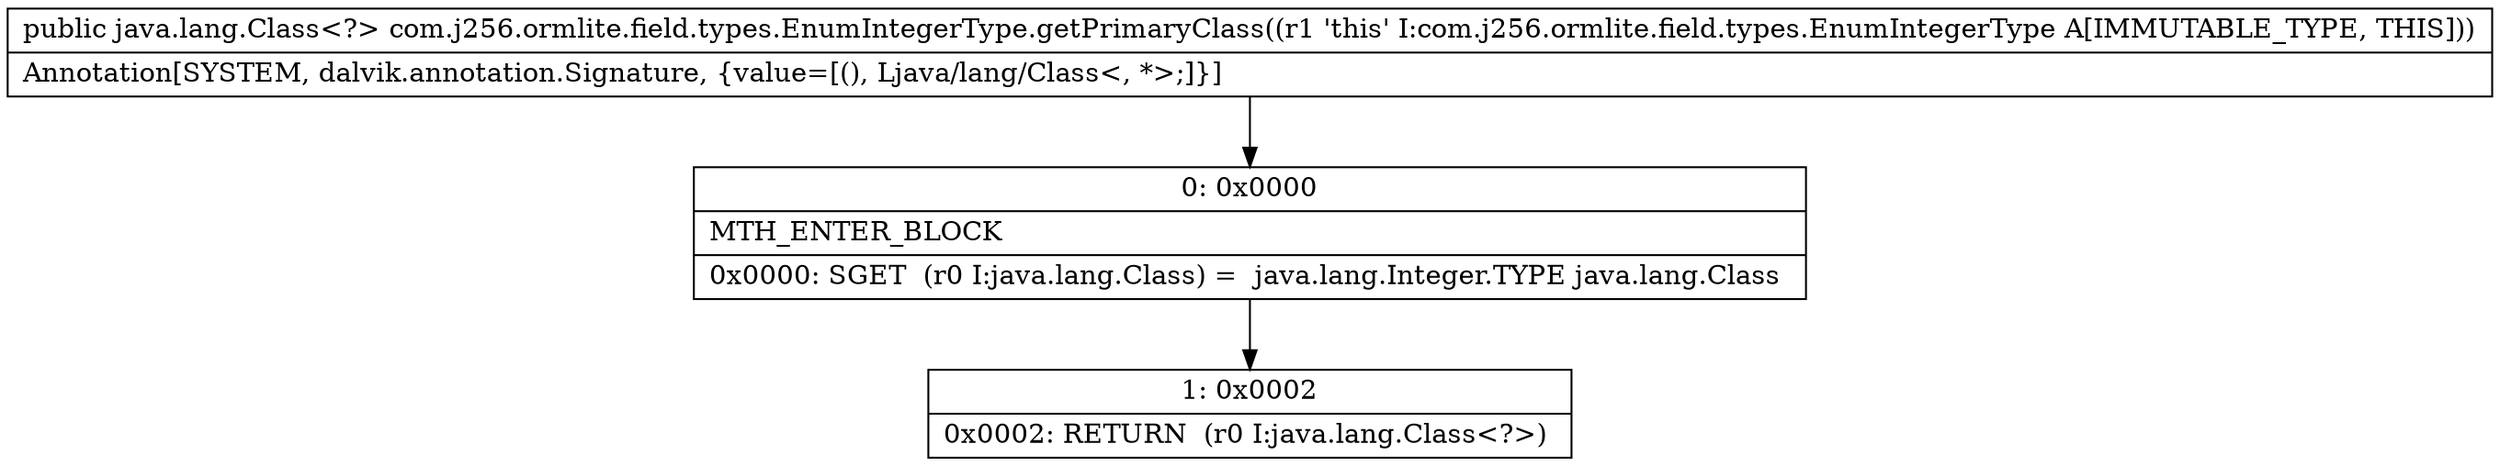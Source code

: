 digraph "CFG forcom.j256.ormlite.field.types.EnumIntegerType.getPrimaryClass()Ljava\/lang\/Class;" {
Node_0 [shape=record,label="{0\:\ 0x0000|MTH_ENTER_BLOCK\l|0x0000: SGET  (r0 I:java.lang.Class) =  java.lang.Integer.TYPE java.lang.Class \l}"];
Node_1 [shape=record,label="{1\:\ 0x0002|0x0002: RETURN  (r0 I:java.lang.Class\<?\>) \l}"];
MethodNode[shape=record,label="{public java.lang.Class\<?\> com.j256.ormlite.field.types.EnumIntegerType.getPrimaryClass((r1 'this' I:com.j256.ormlite.field.types.EnumIntegerType A[IMMUTABLE_TYPE, THIS]))  | Annotation[SYSTEM, dalvik.annotation.Signature, \{value=[(), Ljava\/lang\/Class\<, *\>;]\}]\l}"];
MethodNode -> Node_0;
Node_0 -> Node_1;
}

